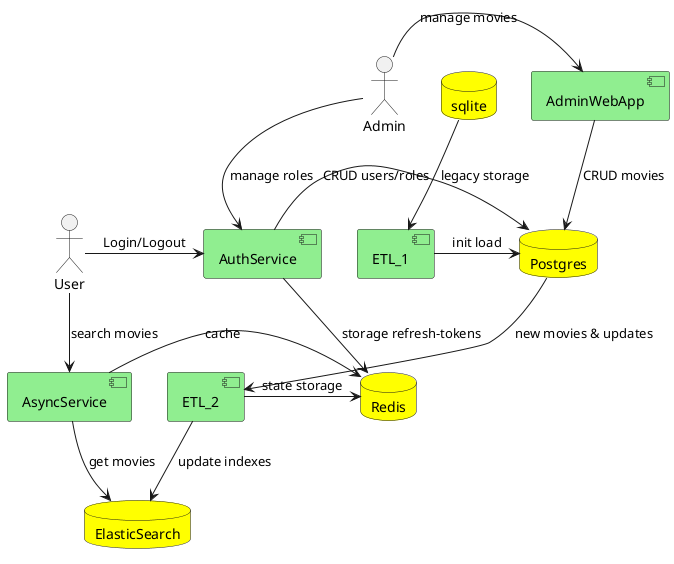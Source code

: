 @startuml
skinparam componentStyle uml2
actor Admin
actor User
component AdminWebApp #lightgreen
component AsyncService #lightgreen
component AuthService #lightgreen
component ETL_1 #lightgreen
component ETL_2 #lightgreen
database sqlite #yellow
database Postgres #yellow
database ElasticSearch #yellow
database Redis #yellow

Admin -> AdminWebApp: manage movies
AdminWebApp -down-> Postgres: CRUD movies
sqlite -down-> ETL_1: legacy storage
ETL_1 -> Postgres: init load
Postgres -down-> ETL_2: new movies & updates
ETL_2 -down-> ElasticSearch: update indexes
ETL_2 -> Redis: state storage

User -> AuthService: Login/Logout
AsyncService -> Redis: cache
AuthService -> Postgres: CRUD users/roles
Admin -> AuthService: manage roles
AuthService -down-> Redis: storage refresh-tokens
User -> AsyncService: search movies
AsyncService -> ElasticSearch: get movies

@enduml